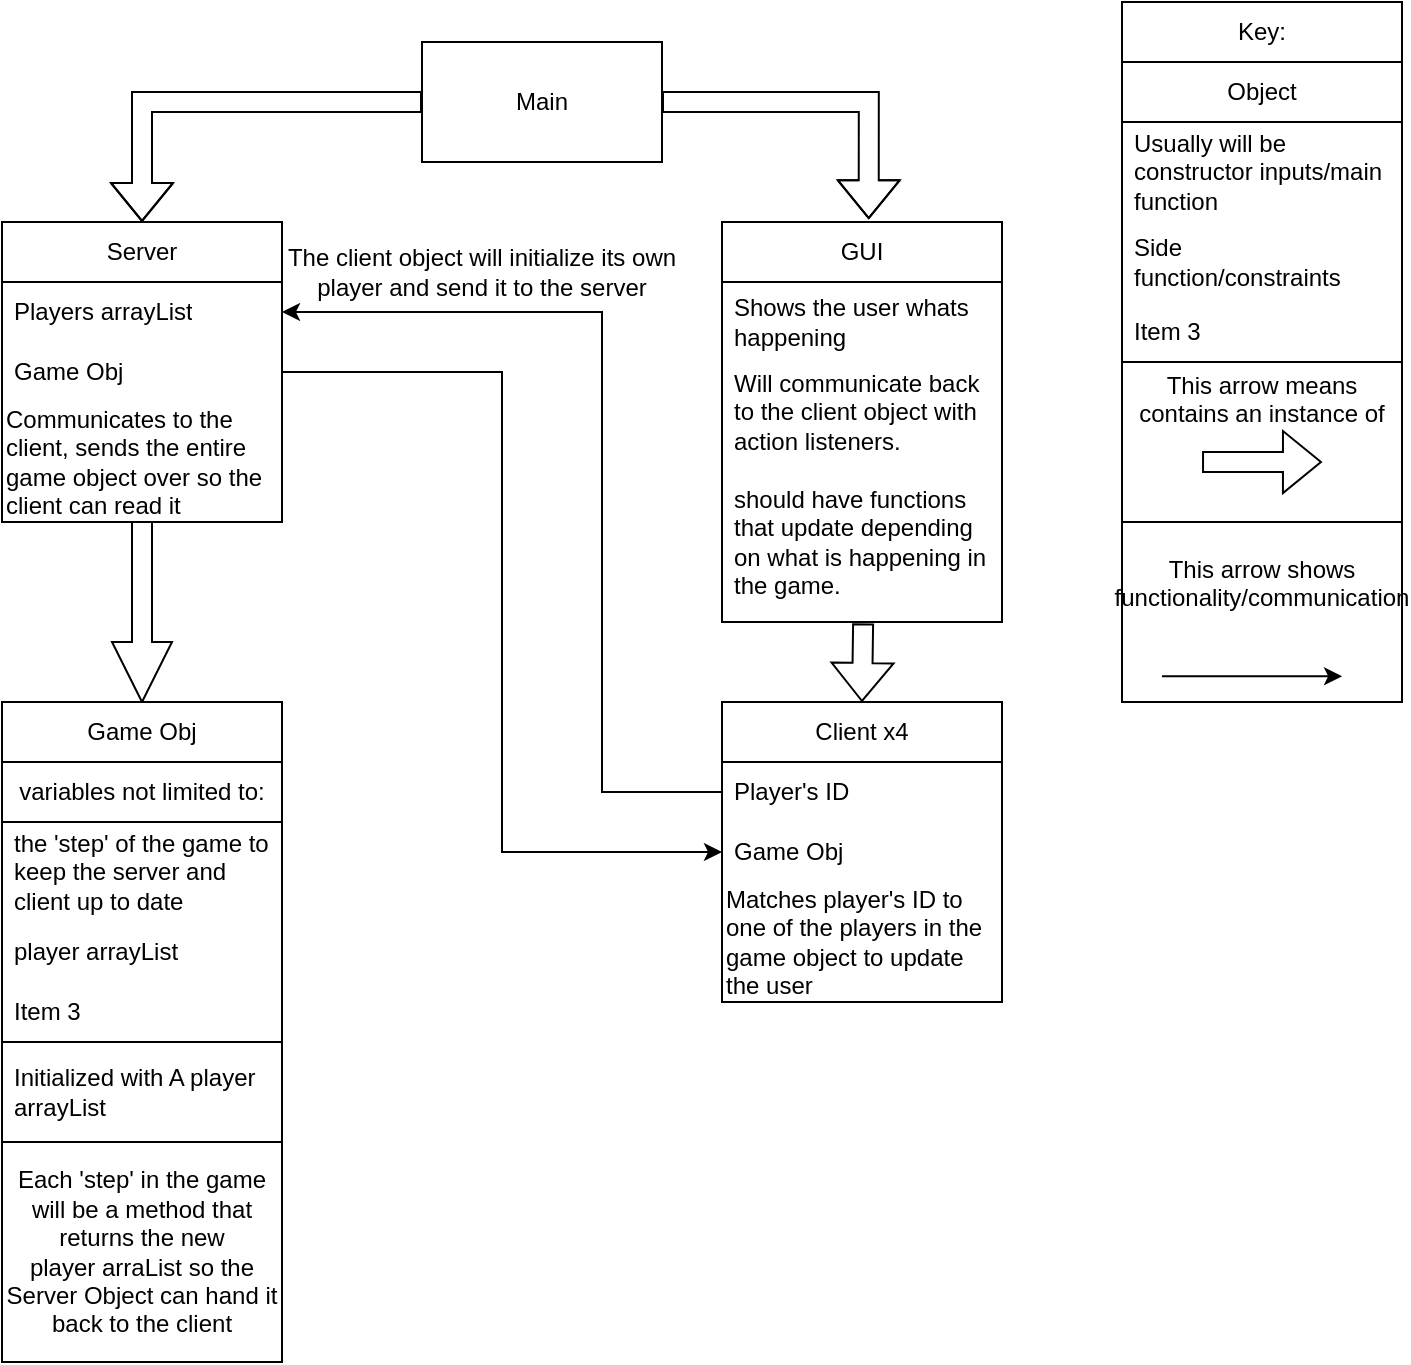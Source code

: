 <mxfile version="26.2.13">
  <diagram name="Page-1" id="3-hoNx-oFPBd3e3wgJj-">
    <mxGraphModel dx="985" dy="520" grid="1" gridSize="10" guides="1" tooltips="1" connect="1" arrows="1" fold="1" page="1" pageScale="1" pageWidth="850" pageHeight="1100" math="0" shadow="0">
      <root>
        <mxCell id="0" />
        <mxCell id="1" parent="0" />
        <mxCell id="-2NJOU67YEYeew-TCaY0-1" value="Main" style="rounded=0;whiteSpace=wrap;html=1;" parent="1" vertex="1">
          <mxGeometry x="320" y="330" width="120" height="60" as="geometry" />
        </mxCell>
        <mxCell id="-2NJOU67YEYeew-TCaY0-17" value="" style="shape=flexArrow;endArrow=classic;html=1;rounded=0;exitX=0;exitY=0.5;exitDx=0;exitDy=0;entryX=0.5;entryY=0;entryDx=0;entryDy=0;" parent="1" source="-2NJOU67YEYeew-TCaY0-1" target="up3UMuSQXLqQoOLamiaC-9" edge="1">
          <mxGeometry width="50" height="50" relative="1" as="geometry">
            <mxPoint x="290" y="380" as="sourcePoint" />
            <mxPoint x="180" y="420" as="targetPoint" />
            <Array as="points">
              <mxPoint x="180" y="360" />
            </Array>
          </mxGeometry>
        </mxCell>
        <mxCell id="up3UMuSQXLqQoOLamiaC-2" value="Client x4" style="swimlane;fontStyle=0;childLayout=stackLayout;horizontal=1;startSize=30;horizontalStack=0;resizeParent=1;resizeParentMax=0;resizeLast=0;collapsible=1;marginBottom=0;whiteSpace=wrap;html=1;" parent="1" vertex="1">
          <mxGeometry x="470" y="660" width="140" height="150" as="geometry">
            <mxRectangle x="450" y="480" width="90" height="30" as="alternateBounds" />
          </mxGeometry>
        </mxCell>
        <mxCell id="up3UMuSQXLqQoOLamiaC-3" value="Player&#39;s ID" style="text;strokeColor=none;fillColor=none;align=left;verticalAlign=middle;spacingLeft=4;spacingRight=4;overflow=hidden;points=[[0,0.5],[1,0.5]];portConstraint=eastwest;rotatable=0;whiteSpace=wrap;html=1;" parent="up3UMuSQXLqQoOLamiaC-2" vertex="1">
          <mxGeometry y="30" width="140" height="30" as="geometry" />
        </mxCell>
        <mxCell id="up3UMuSQXLqQoOLamiaC-4" value="Game Obj" style="text;strokeColor=none;fillColor=none;align=left;verticalAlign=middle;spacingLeft=4;spacingRight=4;overflow=hidden;points=[[0,0.5],[1,0.5]];portConstraint=eastwest;rotatable=0;whiteSpace=wrap;html=1;" parent="up3UMuSQXLqQoOLamiaC-2" vertex="1">
          <mxGeometry y="60" width="140" height="30" as="geometry" />
        </mxCell>
        <mxCell id="up3UMuSQXLqQoOLamiaC-7" value="Matches player&#39;s ID to one of the players in the game object to update the user" style="text;html=1;align=left;verticalAlign=middle;whiteSpace=wrap;rounded=0;" parent="up3UMuSQXLqQoOLamiaC-2" vertex="1">
          <mxGeometry y="90" width="140" height="60" as="geometry" />
        </mxCell>
        <mxCell id="up3UMuSQXLqQoOLamiaC-20" style="edgeStyle=orthogonalEdgeStyle;rounded=0;orthogonalLoop=1;jettySize=auto;html=1;exitX=0.5;exitY=1;exitDx=0;exitDy=0;entryX=0.5;entryY=0;entryDx=0;entryDy=0;shape=arrow;" parent="1" source="up3UMuSQXLqQoOLamiaC-9" target="up3UMuSQXLqQoOLamiaC-16" edge="1">
          <mxGeometry relative="1" as="geometry" />
        </mxCell>
        <mxCell id="up3UMuSQXLqQoOLamiaC-9" value="Server" style="swimlane;fontStyle=0;childLayout=stackLayout;horizontal=1;startSize=30;horizontalStack=0;resizeParent=1;resizeParentMax=0;resizeLast=0;collapsible=1;marginBottom=0;whiteSpace=wrap;html=1;" parent="1" vertex="1">
          <mxGeometry x="110" y="420" width="140" height="150" as="geometry">
            <mxRectangle x="450" y="480" width="90" height="30" as="alternateBounds" />
          </mxGeometry>
        </mxCell>
        <mxCell id="up3UMuSQXLqQoOLamiaC-10" value="Players arrayList" style="text;strokeColor=none;fillColor=none;align=left;verticalAlign=middle;spacingLeft=4;spacingRight=4;overflow=hidden;points=[[0,0.5],[1,0.5]];portConstraint=eastwest;rotatable=0;whiteSpace=wrap;html=1;" parent="up3UMuSQXLqQoOLamiaC-9" vertex="1">
          <mxGeometry y="30" width="140" height="30" as="geometry" />
        </mxCell>
        <mxCell id="up3UMuSQXLqQoOLamiaC-11" value="Game Obj" style="text;strokeColor=none;fillColor=none;align=left;verticalAlign=middle;spacingLeft=4;spacingRight=4;overflow=hidden;points=[[0,0.5],[1,0.5]];portConstraint=eastwest;rotatable=0;whiteSpace=wrap;html=1;" parent="up3UMuSQXLqQoOLamiaC-9" vertex="1">
          <mxGeometry y="60" width="140" height="30" as="geometry" />
        </mxCell>
        <mxCell id="up3UMuSQXLqQoOLamiaC-12" value="Communicates to the client, sends the entire game object over so the client can read it" style="text;html=1;align=left;verticalAlign=middle;whiteSpace=wrap;rounded=0;" parent="up3UMuSQXLqQoOLamiaC-9" vertex="1">
          <mxGeometry y="90" width="140" height="60" as="geometry" />
        </mxCell>
        <mxCell id="up3UMuSQXLqQoOLamiaC-15" value="The client object will initialize its own player and send it to the server" style="text;html=1;align=center;verticalAlign=middle;whiteSpace=wrap;rounded=0;" parent="1" vertex="1">
          <mxGeometry x="250" y="430" width="200" height="30" as="geometry" />
        </mxCell>
        <mxCell id="up3UMuSQXLqQoOLamiaC-16" value="Game Obj" style="swimlane;fontStyle=0;childLayout=stackLayout;horizontal=1;startSize=30;horizontalStack=0;resizeParent=1;resizeParentMax=0;resizeLast=0;collapsible=1;marginBottom=0;whiteSpace=wrap;html=1;" parent="1" vertex="1">
          <mxGeometry x="110" y="660" width="140" height="330" as="geometry">
            <mxRectangle x="450" y="480" width="90" height="30" as="alternateBounds" />
          </mxGeometry>
        </mxCell>
        <mxCell id="up3UMuSQXLqQoOLamiaC-47" value="variables not limited to:" style="swimlane;fontStyle=0;childLayout=stackLayout;horizontal=1;startSize=30;horizontalStack=0;resizeParent=1;resizeParentMax=0;resizeLast=0;collapsible=1;marginBottom=0;whiteSpace=wrap;html=1;" parent="up3UMuSQXLqQoOLamiaC-16" vertex="1">
          <mxGeometry y="30" width="140" height="140" as="geometry" />
        </mxCell>
        <mxCell id="up3UMuSQXLqQoOLamiaC-48" value="the &#39;step&#39; of the game to keep the server and client up to date" style="text;strokeColor=none;fillColor=none;align=left;verticalAlign=middle;spacingLeft=4;spacingRight=4;overflow=hidden;points=[[0,0.5],[1,0.5]];portConstraint=eastwest;rotatable=0;whiteSpace=wrap;html=1;" parent="up3UMuSQXLqQoOLamiaC-47" vertex="1">
          <mxGeometry y="30" width="140" height="50" as="geometry" />
        </mxCell>
        <mxCell id="up3UMuSQXLqQoOLamiaC-49" value="player arrayList" style="text;strokeColor=none;fillColor=none;align=left;verticalAlign=middle;spacingLeft=4;spacingRight=4;overflow=hidden;points=[[0,0.5],[1,0.5]];portConstraint=eastwest;rotatable=0;whiteSpace=wrap;html=1;" parent="up3UMuSQXLqQoOLamiaC-47" vertex="1">
          <mxGeometry y="80" width="140" height="30" as="geometry" />
        </mxCell>
        <mxCell id="up3UMuSQXLqQoOLamiaC-50" value="Item 3" style="text;strokeColor=none;fillColor=none;align=left;verticalAlign=middle;spacingLeft=4;spacingRight=4;overflow=hidden;points=[[0,0.5],[1,0.5]];portConstraint=eastwest;rotatable=0;whiteSpace=wrap;html=1;" parent="up3UMuSQXLqQoOLamiaC-47" vertex="1">
          <mxGeometry y="110" width="140" height="30" as="geometry" />
        </mxCell>
        <mxCell id="up3UMuSQXLqQoOLamiaC-17" value="Initialized with A player arrayList" style="text;strokeColor=none;fillColor=none;align=left;verticalAlign=middle;spacingLeft=4;spacingRight=4;overflow=hidden;points=[[0,0.5],[1,0.5]];portConstraint=eastwest;rotatable=0;whiteSpace=wrap;html=1;" parent="up3UMuSQXLqQoOLamiaC-16" vertex="1">
          <mxGeometry y="170" width="140" height="50" as="geometry" />
        </mxCell>
        <mxCell id="up3UMuSQXLqQoOLamiaC-21" value="Each &#39;step&#39; in the game will be a method that returns the new &lt;br&gt;player arraList so the Server Object can hand it back to the client" style="rounded=0;whiteSpace=wrap;html=1;" parent="up3UMuSQXLqQoOLamiaC-16" vertex="1">
          <mxGeometry y="220" width="140" height="110" as="geometry" />
        </mxCell>
        <mxCell id="up3UMuSQXLqQoOLamiaC-26" value="Key:" style="swimlane;fontStyle=0;childLayout=stackLayout;horizontal=1;startSize=30;horizontalStack=0;resizeParent=1;resizeParentMax=0;resizeLast=0;collapsible=1;marginBottom=0;whiteSpace=wrap;html=1;" parent="1" vertex="1">
          <mxGeometry x="670" y="310" width="140" height="350" as="geometry" />
        </mxCell>
        <mxCell id="up3UMuSQXLqQoOLamiaC-22" value="Object" style="swimlane;fontStyle=0;childLayout=stackLayout;horizontal=1;startSize=30;horizontalStack=0;resizeParent=1;resizeParentMax=0;resizeLast=0;collapsible=1;marginBottom=0;whiteSpace=wrap;html=1;" parent="up3UMuSQXLqQoOLamiaC-26" vertex="1">
          <mxGeometry y="30" width="140" height="320" as="geometry" />
        </mxCell>
        <mxCell id="up3UMuSQXLqQoOLamiaC-23" value="Usually will be constructor inputs/main function" style="text;strokeColor=none;fillColor=none;align=left;verticalAlign=middle;spacingLeft=4;spacingRight=4;overflow=hidden;points=[[0,0.5],[1,0.5]];portConstraint=eastwest;rotatable=0;whiteSpace=wrap;html=1;" parent="up3UMuSQXLqQoOLamiaC-22" vertex="1">
          <mxGeometry y="30" width="140" height="50" as="geometry" />
        </mxCell>
        <mxCell id="up3UMuSQXLqQoOLamiaC-24" value="Side function/constraints" style="text;strokeColor=none;fillColor=none;align=left;verticalAlign=middle;spacingLeft=4;spacingRight=4;overflow=hidden;points=[[0,0.5],[1,0.5]];portConstraint=eastwest;rotatable=0;whiteSpace=wrap;html=1;" parent="up3UMuSQXLqQoOLamiaC-22" vertex="1">
          <mxGeometry y="80" width="140" height="40" as="geometry" />
        </mxCell>
        <mxCell id="up3UMuSQXLqQoOLamiaC-25" value="Item 3" style="text;strokeColor=none;fillColor=none;align=left;verticalAlign=middle;spacingLeft=4;spacingRight=4;overflow=hidden;points=[[0,0.5],[1,0.5]];portConstraint=eastwest;rotatable=0;whiteSpace=wrap;html=1;" parent="up3UMuSQXLqQoOLamiaC-22" vertex="1">
          <mxGeometry y="120" width="140" height="30" as="geometry" />
        </mxCell>
        <mxCell id="up3UMuSQXLqQoOLamiaC-34" value="" style="group" parent="up3UMuSQXLqQoOLamiaC-22" vertex="1" connectable="0">
          <mxGeometry y="150" width="140" height="170" as="geometry" />
        </mxCell>
        <mxCell id="up3UMuSQXLqQoOLamiaC-30" value="&lt;div&gt;This arrow means contains an instance of&lt;/div&gt;&lt;div&gt;&lt;br&gt;&lt;/div&gt;&lt;div&gt;&lt;br&gt;&lt;/div&gt;&lt;div&gt;&lt;br&gt;&lt;/div&gt;" style="rounded=0;whiteSpace=wrap;html=1;" parent="up3UMuSQXLqQoOLamiaC-34" vertex="1">
          <mxGeometry width="140" height="80" as="geometry" />
        </mxCell>
        <mxCell id="up3UMuSQXLqQoOLamiaC-31" value="" style="shape=flexArrow;endArrow=classic;html=1;rounded=0;entryX=0.714;entryY=0.917;entryDx=0;entryDy=0;entryPerimeter=0;" parent="up3UMuSQXLqQoOLamiaC-34" edge="1">
          <mxGeometry width="50" height="50" relative="1" as="geometry">
            <mxPoint x="40.02" y="50" as="sourcePoint" />
            <mxPoint x="99.98" y="50.02" as="targetPoint" />
          </mxGeometry>
        </mxCell>
        <mxCell id="up3UMuSQXLqQoOLamiaC-40" value="" style="group" parent="up3UMuSQXLqQoOLamiaC-34" vertex="1" connectable="0">
          <mxGeometry y="80" width="140" height="90" as="geometry" />
        </mxCell>
        <mxCell id="up3UMuSQXLqQoOLamiaC-36" value="&lt;div&gt;This arrow shows functionality/communication&lt;/div&gt;&lt;div&gt;&lt;br&gt;&lt;/div&gt;&lt;div&gt;&lt;br&gt;&lt;/div&gt;" style="rounded=0;whiteSpace=wrap;html=1;" parent="up3UMuSQXLqQoOLamiaC-40" vertex="1">
          <mxGeometry width="140" height="90" as="geometry" />
        </mxCell>
        <mxCell id="up3UMuSQXLqQoOLamiaC-37" value="" style="endArrow=classic;html=1;rounded=0;entryX=0.786;entryY=0.857;entryDx=0;entryDy=0;entryPerimeter=0;" parent="up3UMuSQXLqQoOLamiaC-40" target="up3UMuSQXLqQoOLamiaC-36" edge="1">
          <mxGeometry width="50" height="50" relative="1" as="geometry">
            <mxPoint x="20" y="77.143" as="sourcePoint" />
            <mxPoint x="70" y="12.857" as="targetPoint" />
          </mxGeometry>
        </mxCell>
        <mxCell id="up3UMuSQXLqQoOLamiaC-41" value="GUI" style="swimlane;fontStyle=0;childLayout=stackLayout;horizontal=1;startSize=30;horizontalStack=0;resizeParent=1;resizeParentMax=0;resizeLast=0;collapsible=1;marginBottom=0;whiteSpace=wrap;html=1;" parent="1" vertex="1">
          <mxGeometry x="470" y="420" width="140" height="200" as="geometry">
            <mxRectangle x="450" y="480" width="90" height="30" as="alternateBounds" />
          </mxGeometry>
        </mxCell>
        <mxCell id="up3UMuSQXLqQoOLamiaC-42" value="Shows the user whats happening" style="text;strokeColor=none;fillColor=none;align=left;verticalAlign=middle;spacingLeft=4;spacingRight=4;overflow=hidden;points=[[0,0.5],[1,0.5]];portConstraint=eastwest;rotatable=0;whiteSpace=wrap;html=1;" parent="up3UMuSQXLqQoOLamiaC-41" vertex="1">
          <mxGeometry y="30" width="140" height="40" as="geometry" />
        </mxCell>
        <mxCell id="up3UMuSQXLqQoOLamiaC-43" value="Will communicate back to the client object with action listeners." style="text;strokeColor=none;fillColor=none;align=left;verticalAlign=middle;spacingLeft=4;spacingRight=4;overflow=hidden;points=[[0,0.5],[1,0.5]];portConstraint=eastwest;rotatable=0;whiteSpace=wrap;html=1;" parent="up3UMuSQXLqQoOLamiaC-41" vertex="1">
          <mxGeometry y="70" width="140" height="50" as="geometry" />
        </mxCell>
        <mxCell id="up3UMuSQXLqQoOLamiaC-46" value="should have functions that update depending on what is happening in the game." style="text;strokeColor=none;fillColor=none;align=left;verticalAlign=middle;spacingLeft=4;spacingRight=4;overflow=hidden;points=[[0,0.5],[1,0.5]];portConstraint=eastwest;rotatable=0;whiteSpace=wrap;html=1;" parent="up3UMuSQXLqQoOLamiaC-41" vertex="1">
          <mxGeometry y="120" width="140" height="80" as="geometry" />
        </mxCell>
        <mxCell id="DxHCiOKc3kGTDNrOEROZ-1" style="edgeStyle=orthogonalEdgeStyle;rounded=0;orthogonalLoop=1;jettySize=auto;html=1;entryX=0.524;entryY=-0.007;entryDx=0;entryDy=0;entryPerimeter=0;shape=flexArrow;" edge="1" parent="1" source="-2NJOU67YEYeew-TCaY0-1" target="up3UMuSQXLqQoOLamiaC-41">
          <mxGeometry relative="1" as="geometry" />
        </mxCell>
        <mxCell id="DxHCiOKc3kGTDNrOEROZ-2" value="" style="endArrow=classic;html=1;rounded=0;exitX=0.504;exitY=1.009;exitDx=0;exitDy=0;exitPerimeter=0;entryX=0.5;entryY=0;entryDx=0;entryDy=0;shape=flexArrow;" edge="1" parent="1" source="up3UMuSQXLqQoOLamiaC-46" target="up3UMuSQXLqQoOLamiaC-2">
          <mxGeometry width="50" height="50" relative="1" as="geometry">
            <mxPoint x="310" y="600" as="sourcePoint" />
            <mxPoint x="360" y="550" as="targetPoint" />
          </mxGeometry>
        </mxCell>
        <mxCell id="DxHCiOKc3kGTDNrOEROZ-3" style="edgeStyle=orthogonalEdgeStyle;rounded=0;orthogonalLoop=1;jettySize=auto;html=1;entryX=0;entryY=0.5;entryDx=0;entryDy=0;" edge="1" parent="1" source="up3UMuSQXLqQoOLamiaC-11" target="up3UMuSQXLqQoOLamiaC-4">
          <mxGeometry relative="1" as="geometry" />
        </mxCell>
        <mxCell id="DxHCiOKc3kGTDNrOEROZ-4" style="edgeStyle=orthogonalEdgeStyle;rounded=0;orthogonalLoop=1;jettySize=auto;html=1;entryX=1;entryY=0.5;entryDx=0;entryDy=0;" edge="1" parent="1" source="up3UMuSQXLqQoOLamiaC-3" target="up3UMuSQXLqQoOLamiaC-10">
          <mxGeometry relative="1" as="geometry">
            <Array as="points">
              <mxPoint x="410" y="705" />
              <mxPoint x="410" y="465" />
            </Array>
          </mxGeometry>
        </mxCell>
      </root>
    </mxGraphModel>
  </diagram>
</mxfile>
